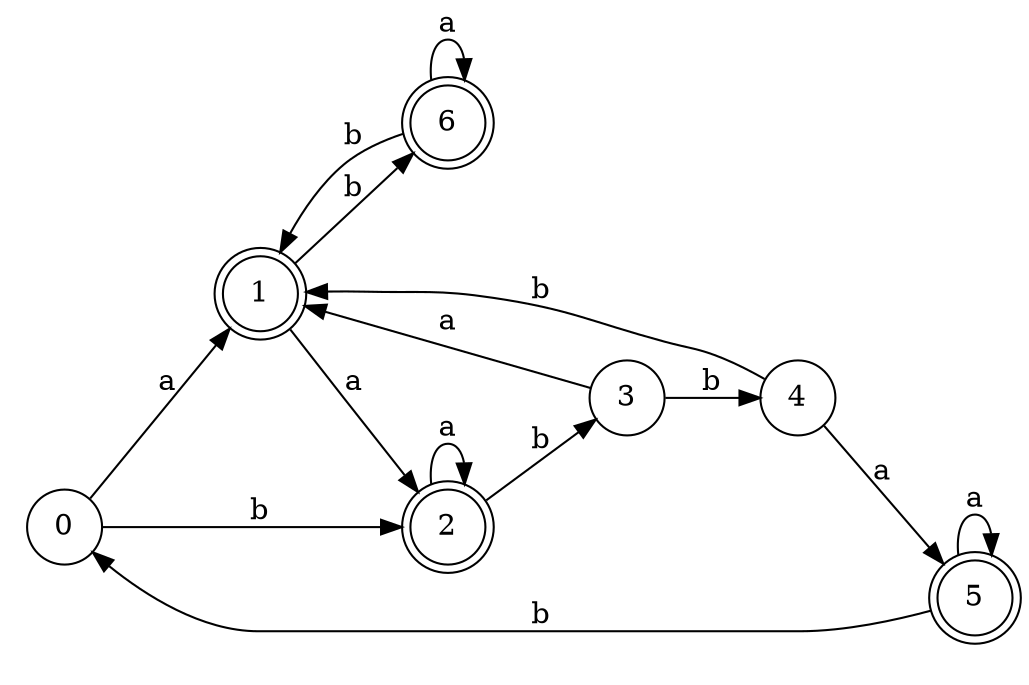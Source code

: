 digraph n6_9 {
__start0 [label="" shape="none"];

rankdir=LR;
size="8,5";

s0 [style="filled", color="black", fillcolor="white" shape="circle", label="0"];
s1 [style="rounded,filled", color="black", fillcolor="white" shape="doublecircle", label="1"];
s2 [style="rounded,filled", color="black", fillcolor="white" shape="doublecircle", label="2"];
s3 [style="filled", color="black", fillcolor="white" shape="circle", label="3"];
s4 [style="filled", color="black", fillcolor="white" shape="circle", label="4"];
s5 [style="rounded,filled", color="black", fillcolor="white" shape="doublecircle", label="5"];
s6 [style="rounded,filled", color="black", fillcolor="white" shape="doublecircle", label="6"];
s0 -> s1 [label="a"];
s0 -> s2 [label="b"];
s1 -> s2 [label="a"];
s1 -> s6 [label="b"];
s2 -> s2 [label="a"];
s2 -> s3 [label="b"];
s3 -> s1 [label="a"];
s3 -> s4 [label="b"];
s4 -> s5 [label="a"];
s4 -> s1 [label="b"];
s5 -> s5 [label="a"];
s5 -> s0 [label="b"];
s6 -> s6 [label="a"];
s6 -> s1 [label="b"];

}